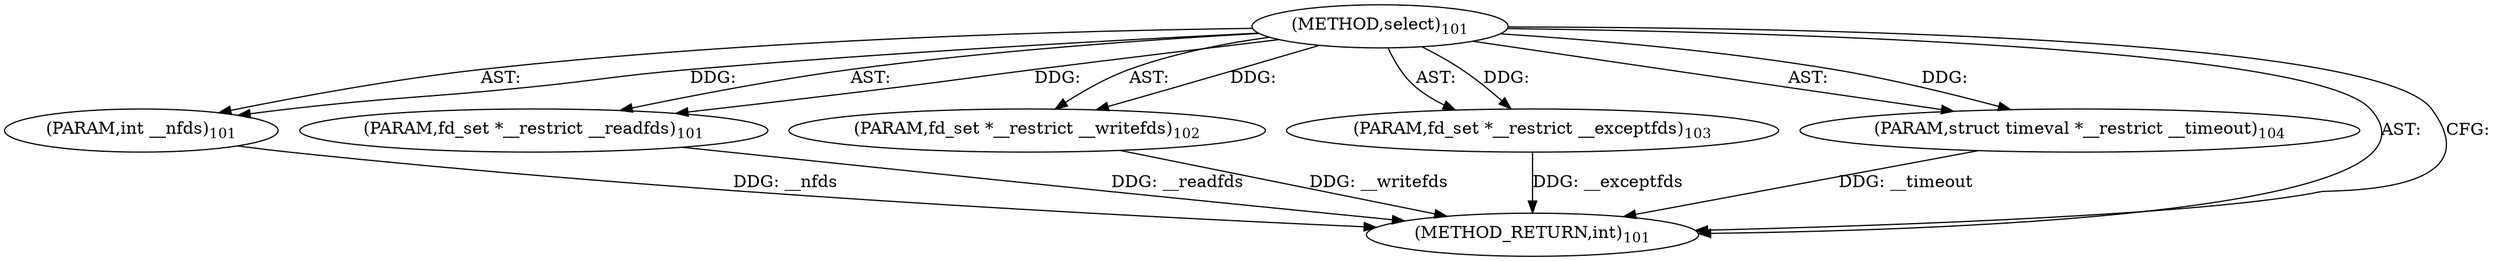 digraph "select" {  
"21723" [label = <(METHOD,select)<SUB>101</SUB>> ]
"21724" [label = <(PARAM,int __nfds)<SUB>101</SUB>> ]
"21725" [label = <(PARAM,fd_set *__restrict __readfds)<SUB>101</SUB>> ]
"21726" [label = <(PARAM,fd_set *__restrict __writefds)<SUB>102</SUB>> ]
"21727" [label = <(PARAM,fd_set *__restrict __exceptfds)<SUB>103</SUB>> ]
"21728" [label = <(PARAM,struct timeval *__restrict __timeout)<SUB>104</SUB>> ]
"21729" [label = <(METHOD_RETURN,int)<SUB>101</SUB>> ]
  "21723" -> "21724"  [ label = "AST: "] 
  "21723" -> "21725"  [ label = "AST: "] 
  "21723" -> "21726"  [ label = "AST: "] 
  "21723" -> "21727"  [ label = "AST: "] 
  "21723" -> "21728"  [ label = "AST: "] 
  "21723" -> "21729"  [ label = "AST: "] 
  "21723" -> "21729"  [ label = "CFG: "] 
  "21724" -> "21729"  [ label = "DDG: __nfds"] 
  "21725" -> "21729"  [ label = "DDG: __readfds"] 
  "21726" -> "21729"  [ label = "DDG: __writefds"] 
  "21727" -> "21729"  [ label = "DDG: __exceptfds"] 
  "21728" -> "21729"  [ label = "DDG: __timeout"] 
  "21723" -> "21724"  [ label = "DDG: "] 
  "21723" -> "21725"  [ label = "DDG: "] 
  "21723" -> "21726"  [ label = "DDG: "] 
  "21723" -> "21727"  [ label = "DDG: "] 
  "21723" -> "21728"  [ label = "DDG: "] 
}

